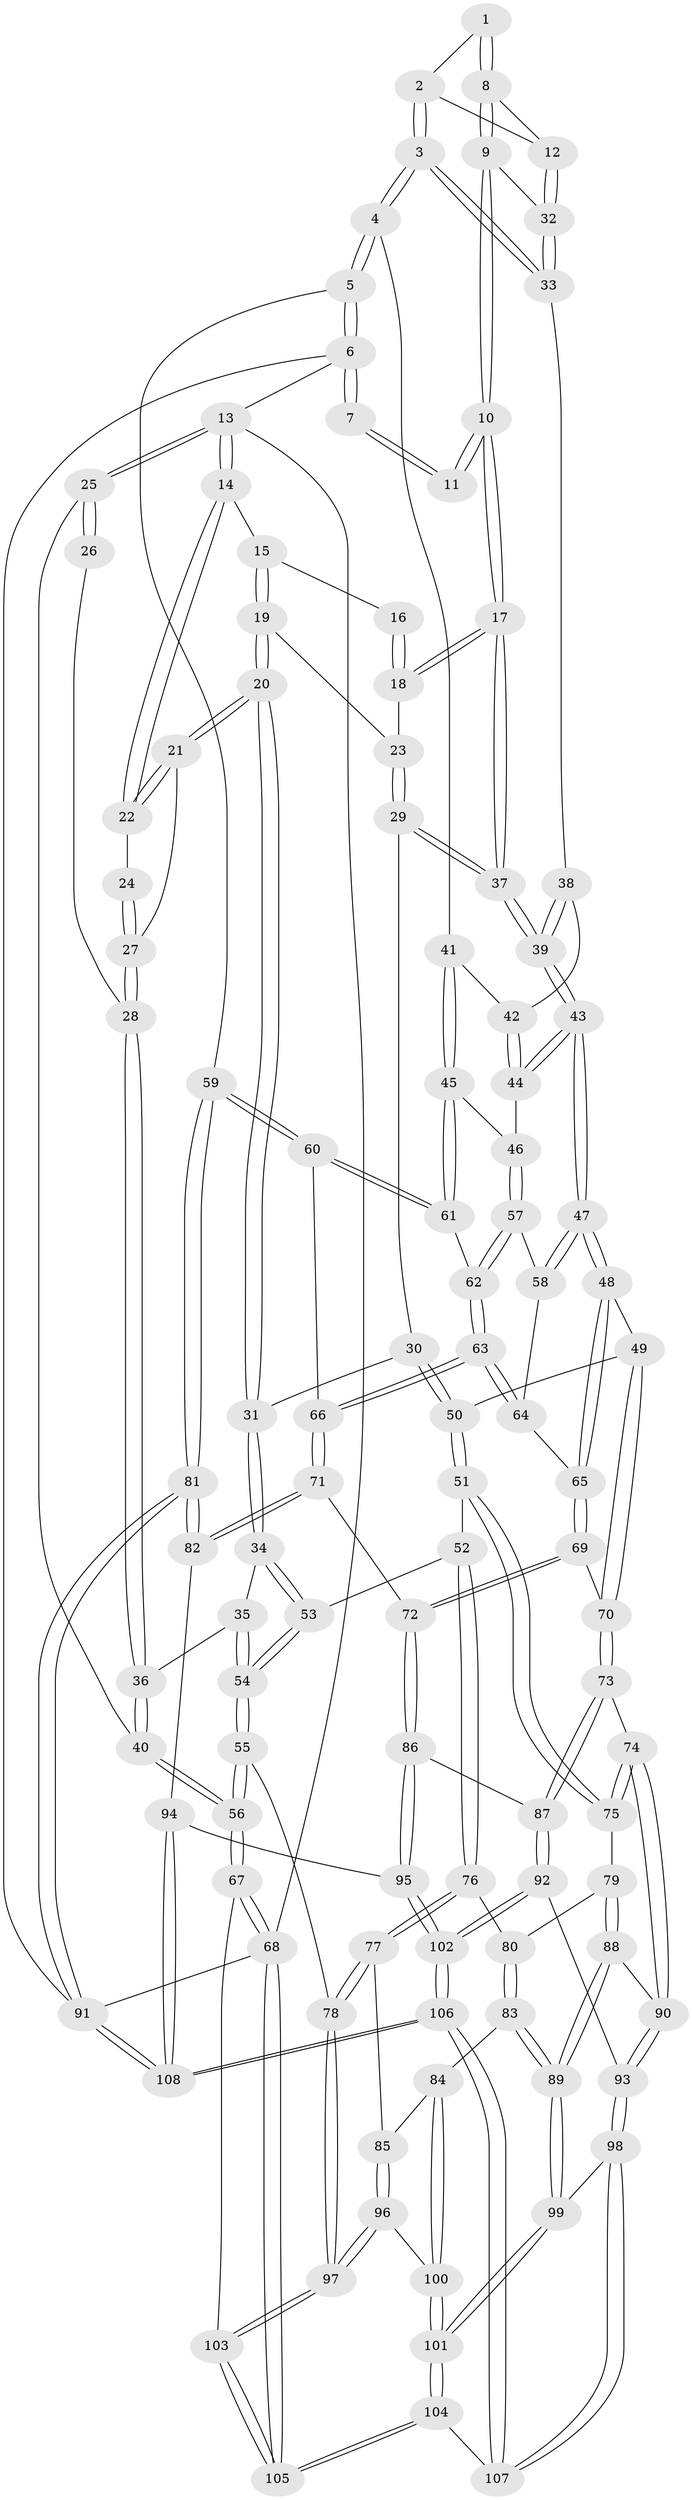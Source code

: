 // coarse degree distribution, {4: 0.2962962962962963, 3: 0.16666666666666666, 2: 0.018518518518518517, 5: 0.3148148148148148, 9: 0.018518518518518517, 6: 0.12962962962962962, 7: 0.05555555555555555}
// Generated by graph-tools (version 1.1) at 2025/06/03/04/25 22:06:42]
// undirected, 108 vertices, 267 edges
graph export_dot {
graph [start="1"]
  node [color=gray90,style=filled];
  1 [pos="+0.7209211794138293+0"];
  2 [pos="+0.8178898113368331+0.004242577702689743"];
  3 [pos="+0.9828481314021379+0.14205499476551267"];
  4 [pos="+1+0.15570148184623095"];
  5 [pos="+1+0.1206697328251787"];
  6 [pos="+1+0"];
  7 [pos="+0.7007595138320175+0"];
  8 [pos="+0.7375172138049608+0.03298283731531619"];
  9 [pos="+0.6918522561113912+0.14367585353992074"];
  10 [pos="+0.6092438468665269+0.17957226718058614"];
  11 [pos="+0.5641412961160448+0"];
  12 [pos="+0.8018559231657701+0.13306060790042107"];
  13 [pos="+0+0"];
  14 [pos="+0.25972866328256905+0"];
  15 [pos="+0.36512372446742336+0"];
  16 [pos="+0.5468195645189309+0"];
  17 [pos="+0.592258796974804+0.22071258758299242"];
  18 [pos="+0.48284420516407794+0.1528715092603454"];
  19 [pos="+0.3658877385325466+0.07134962791353694"];
  20 [pos="+0.2521075268391331+0.23836263052907028"];
  21 [pos="+0.17546163307350485+0.1304925172900832"];
  22 [pos="+0.16393503141411134+0.07702863841342088"];
  23 [pos="+0.4232984337755788+0.12369299774546905"];
  24 [pos="+0.11275433379549679+0.08145738255831461"];
  25 [pos="+0+0"];
  26 [pos="+0.06686329962051932+0.08170834747656543"];
  27 [pos="+0.07056645220374749+0.1613731449082415"];
  28 [pos="+0.06021514839001977+0.16526002490255373"];
  29 [pos="+0.4062059452360531+0.25907543821276396"];
  30 [pos="+0.30337858608125795+0.28581840751475807"];
  31 [pos="+0.2512928172646151+0.2624174092506027"];
  32 [pos="+0.8028371824174+0.137450295899571"];
  33 [pos="+0.8372057163120189+0.16106163112047872"];
  34 [pos="+0.20916337698566076+0.29455295914204854"];
  35 [pos="+0.06013772008974818+0.2915847305525297"];
  36 [pos="+0+0.26304428876300556"];
  37 [pos="+0.5927143325242602+0.2680963094251791"];
  38 [pos="+0.8174299915394164+0.19828837632603596"];
  39 [pos="+0.6024887147755784+0.29200035648079065"];
  40 [pos="+0+0.26354328513236663"];
  41 [pos="+0.9953627530195701+0.2582081787991982"];
  42 [pos="+0.8169676661069798+0.31475550120023593"];
  43 [pos="+0.6066011832262682+0.31159806562905307"];
  44 [pos="+0.8081182012936924+0.3259626522918191"];
  45 [pos="+0.9118587376767936+0.39545448018184637"];
  46 [pos="+0.8238448810645403+0.3623970169400249"];
  47 [pos="+0.5919264422038093+0.38160933029089167"];
  48 [pos="+0.5843986757492557+0.39549042907986487"];
  49 [pos="+0.5497797711762793+0.4293551096813937"];
  50 [pos="+0.4250533159559444+0.46521615726322185"];
  51 [pos="+0.39875735569924176+0.49846652548426984"];
  52 [pos="+0.34815252090785564+0.5333695399077464"];
  53 [pos="+0.19661736416511366+0.4728916793553278"];
  54 [pos="+0.0909130044103+0.5437257003796742"];
  55 [pos="+0+0.6557760385990656"];
  56 [pos="+0+0.6519589405200847"];
  57 [pos="+0.8051942624085164+0.43011659936347174"];
  58 [pos="+0.740125460524428+0.4384147495196973"];
  59 [pos="+1+0.48242837213768036"];
  60 [pos="+1+0.4801270473582036"];
  61 [pos="+0.9183527772889788+0.420751598877584"];
  62 [pos="+0.8453629043327424+0.4923004600301522"];
  63 [pos="+0.844126356163942+0.5210868943293715"];
  64 [pos="+0.7558719988996826+0.49567262209537466"];
  65 [pos="+0.7064895639643949+0.5386444413791568"];
  66 [pos="+0.8586069190307996+0.574241946576325"];
  67 [pos="+0+0.7743250811751611"];
  68 [pos="+0+1"];
  69 [pos="+0.7273489056237512+0.6159293426979285"];
  70 [pos="+0.5838933949595126+0.5993733976119279"];
  71 [pos="+0.8396759487592003+0.6638272796560977"];
  72 [pos="+0.8000084156749869+0.6800999856346215"];
  73 [pos="+0.5524421644756048+0.6547596749730134"];
  74 [pos="+0.53190411066407+0.6632982390803043"];
  75 [pos="+0.5054254610173887+0.6566553138846928"];
  76 [pos="+0.3440447811444099+0.5519026215732892"];
  77 [pos="+0.1779995128399895+0.7045692427370562"];
  78 [pos="+0.012825492167820819+0.6693809785689397"];
  79 [pos="+0.4256505945147308+0.6825730975943773"];
  80 [pos="+0.3700795644102211+0.6396610546345177"];
  81 [pos="+1+0.7427471400843703"];
  82 [pos="+1+0.7270280121978754"];
  83 [pos="+0.289583494297672+0.768245098725313"];
  84 [pos="+0.26967839432858465+0.7682851184196201"];
  85 [pos="+0.2195707810095945+0.7367461058591696"];
  86 [pos="+0.7558685308105146+0.7473503421897512"];
  87 [pos="+0.6879996286548304+0.774614610869411"];
  88 [pos="+0.4121390464055173+0.7857167647362123"];
  89 [pos="+0.38083355772545463+0.8064312338508755"];
  90 [pos="+0.5075758248058222+0.7855236284148182"];
  91 [pos="+1+1"];
  92 [pos="+0.610444918189569+0.8592441033657185"];
  93 [pos="+0.5904405407956753+0.8610353301552165"];
  94 [pos="+0.8453732153061885+0.927408884210258"];
  95 [pos="+0.7889437975514921+0.8168576960768105"];
  96 [pos="+0.1608626395959154+0.9044901643915221"];
  97 [pos="+0.1262430287746922+0.9294197555751851"];
  98 [pos="+0.522444480511446+0.9233703595136848"];
  99 [pos="+0.39547122155911923+0.9232964714550789"];
  100 [pos="+0.24929605585532774+0.8605073550105197"];
  101 [pos="+0.33007517728099445+1"];
  102 [pos="+0.6804253528496452+0.966199811888358"];
  103 [pos="+0.12361992924180941+0.9696392222087119"];
  104 [pos="+0.24668359578565935+1"];
  105 [pos="+0.15967358395234796+1"];
  106 [pos="+0.869404374805996+1"];
  107 [pos="+0.5540905951988224+1"];
  108 [pos="+0.8707683309854298+1"];
  1 -- 2;
  1 -- 8;
  1 -- 8;
  2 -- 3;
  2 -- 3;
  2 -- 12;
  3 -- 4;
  3 -- 4;
  3 -- 33;
  3 -- 33;
  4 -- 5;
  4 -- 5;
  4 -- 41;
  5 -- 6;
  5 -- 6;
  5 -- 59;
  6 -- 7;
  6 -- 7;
  6 -- 13;
  6 -- 91;
  7 -- 11;
  7 -- 11;
  8 -- 9;
  8 -- 9;
  8 -- 12;
  9 -- 10;
  9 -- 10;
  9 -- 32;
  10 -- 11;
  10 -- 11;
  10 -- 17;
  10 -- 17;
  12 -- 32;
  12 -- 32;
  13 -- 14;
  13 -- 14;
  13 -- 25;
  13 -- 25;
  13 -- 68;
  14 -- 15;
  14 -- 22;
  14 -- 22;
  15 -- 16;
  15 -- 19;
  15 -- 19;
  16 -- 18;
  16 -- 18;
  17 -- 18;
  17 -- 18;
  17 -- 37;
  17 -- 37;
  18 -- 23;
  19 -- 20;
  19 -- 20;
  19 -- 23;
  20 -- 21;
  20 -- 21;
  20 -- 31;
  20 -- 31;
  21 -- 22;
  21 -- 22;
  21 -- 27;
  22 -- 24;
  23 -- 29;
  23 -- 29;
  24 -- 27;
  24 -- 27;
  25 -- 26;
  25 -- 26;
  25 -- 40;
  26 -- 28;
  27 -- 28;
  27 -- 28;
  28 -- 36;
  28 -- 36;
  29 -- 30;
  29 -- 37;
  29 -- 37;
  30 -- 31;
  30 -- 50;
  30 -- 50;
  31 -- 34;
  31 -- 34;
  32 -- 33;
  32 -- 33;
  33 -- 38;
  34 -- 35;
  34 -- 53;
  34 -- 53;
  35 -- 36;
  35 -- 54;
  35 -- 54;
  36 -- 40;
  36 -- 40;
  37 -- 39;
  37 -- 39;
  38 -- 39;
  38 -- 39;
  38 -- 42;
  39 -- 43;
  39 -- 43;
  40 -- 56;
  40 -- 56;
  41 -- 42;
  41 -- 45;
  41 -- 45;
  42 -- 44;
  42 -- 44;
  43 -- 44;
  43 -- 44;
  43 -- 47;
  43 -- 47;
  44 -- 46;
  45 -- 46;
  45 -- 61;
  45 -- 61;
  46 -- 57;
  46 -- 57;
  47 -- 48;
  47 -- 48;
  47 -- 58;
  47 -- 58;
  48 -- 49;
  48 -- 65;
  48 -- 65;
  49 -- 50;
  49 -- 70;
  49 -- 70;
  50 -- 51;
  50 -- 51;
  51 -- 52;
  51 -- 75;
  51 -- 75;
  52 -- 53;
  52 -- 76;
  52 -- 76;
  53 -- 54;
  53 -- 54;
  54 -- 55;
  54 -- 55;
  55 -- 56;
  55 -- 56;
  55 -- 78;
  56 -- 67;
  56 -- 67;
  57 -- 58;
  57 -- 62;
  57 -- 62;
  58 -- 64;
  59 -- 60;
  59 -- 60;
  59 -- 81;
  59 -- 81;
  60 -- 61;
  60 -- 61;
  60 -- 66;
  61 -- 62;
  62 -- 63;
  62 -- 63;
  63 -- 64;
  63 -- 64;
  63 -- 66;
  63 -- 66;
  64 -- 65;
  65 -- 69;
  65 -- 69;
  66 -- 71;
  66 -- 71;
  67 -- 68;
  67 -- 68;
  67 -- 103;
  68 -- 105;
  68 -- 105;
  68 -- 91;
  69 -- 70;
  69 -- 72;
  69 -- 72;
  70 -- 73;
  70 -- 73;
  71 -- 72;
  71 -- 82;
  71 -- 82;
  72 -- 86;
  72 -- 86;
  73 -- 74;
  73 -- 87;
  73 -- 87;
  74 -- 75;
  74 -- 75;
  74 -- 90;
  74 -- 90;
  75 -- 79;
  76 -- 77;
  76 -- 77;
  76 -- 80;
  77 -- 78;
  77 -- 78;
  77 -- 85;
  78 -- 97;
  78 -- 97;
  79 -- 80;
  79 -- 88;
  79 -- 88;
  80 -- 83;
  80 -- 83;
  81 -- 82;
  81 -- 82;
  81 -- 91;
  81 -- 91;
  82 -- 94;
  83 -- 84;
  83 -- 89;
  83 -- 89;
  84 -- 85;
  84 -- 100;
  84 -- 100;
  85 -- 96;
  85 -- 96;
  86 -- 87;
  86 -- 95;
  86 -- 95;
  87 -- 92;
  87 -- 92;
  88 -- 89;
  88 -- 89;
  88 -- 90;
  89 -- 99;
  89 -- 99;
  90 -- 93;
  90 -- 93;
  91 -- 108;
  91 -- 108;
  92 -- 93;
  92 -- 102;
  92 -- 102;
  93 -- 98;
  93 -- 98;
  94 -- 95;
  94 -- 108;
  94 -- 108;
  95 -- 102;
  95 -- 102;
  96 -- 97;
  96 -- 97;
  96 -- 100;
  97 -- 103;
  97 -- 103;
  98 -- 99;
  98 -- 107;
  98 -- 107;
  99 -- 101;
  99 -- 101;
  100 -- 101;
  100 -- 101;
  101 -- 104;
  101 -- 104;
  102 -- 106;
  102 -- 106;
  103 -- 105;
  103 -- 105;
  104 -- 105;
  104 -- 105;
  104 -- 107;
  106 -- 107;
  106 -- 107;
  106 -- 108;
  106 -- 108;
}

